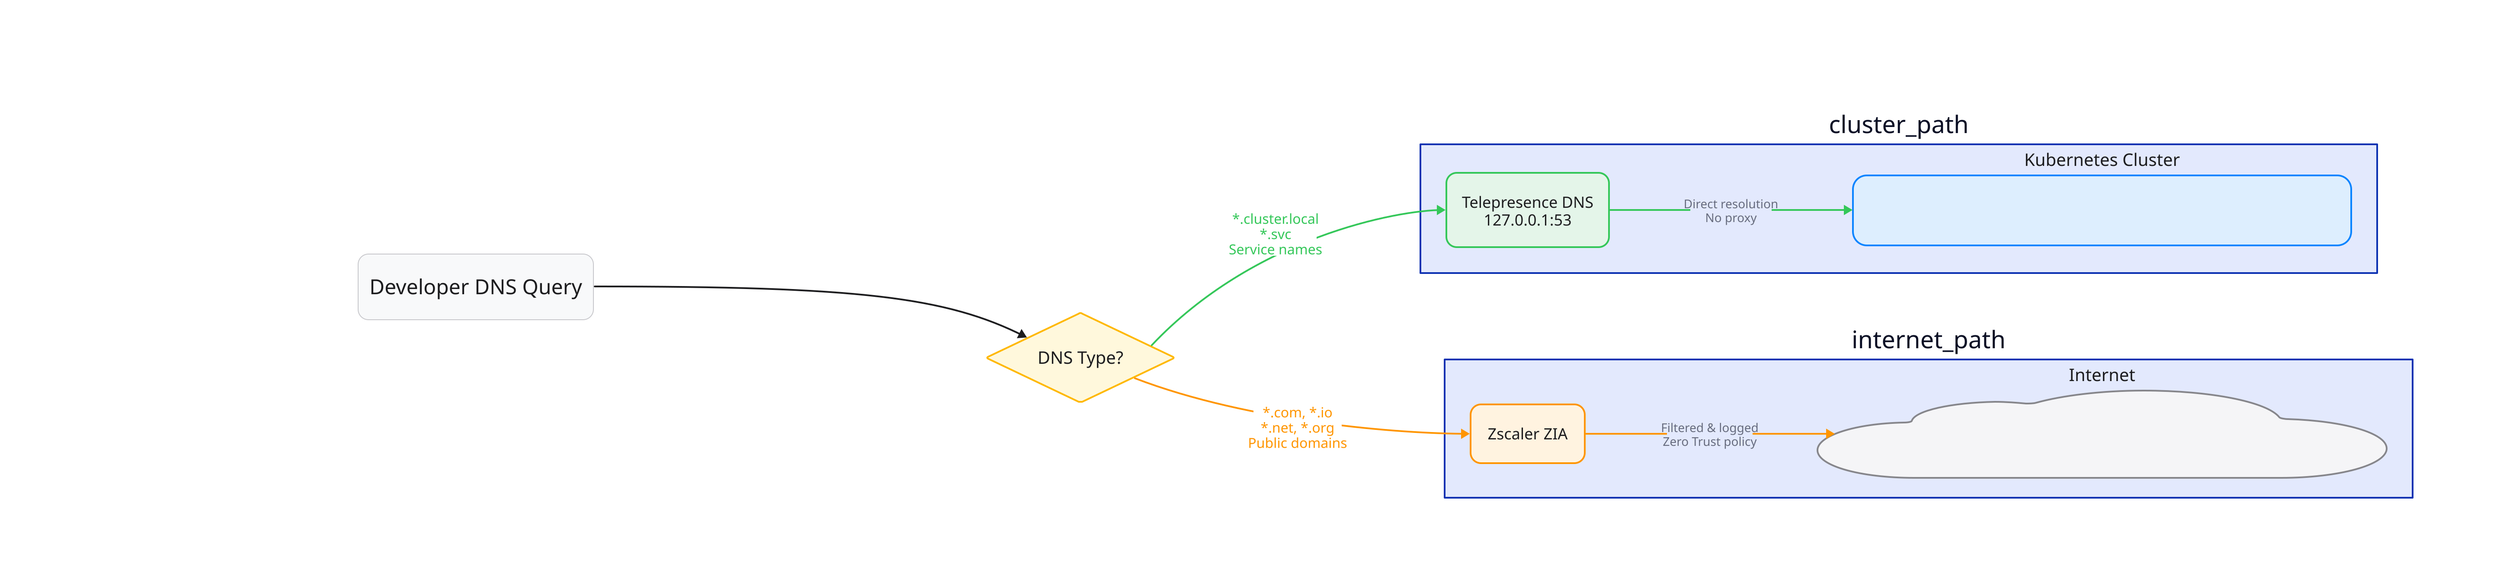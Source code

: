 # Simplified DNS Resolution Flow

direction: right

title: |md
  # DNS Resolution: Telepresence + Zscaler
|

# Developer queries
query: Developer DNS Query {
  shape: rectangle
  style: {
    fill: "#F8F9FA"
    stroke: "#C8C8CC"
    stroke-width: 1
    border-radius: 12
    font-size: 24
    font-color: "#1D1D1F"
    bold: true
  }
}

# Decision point
decision: DNS Type? {
  shape: diamond
  style: {
    fill: "#FFF8DC"
    stroke: "#FFB800"
    stroke-width: 2
    font-size: 20
    font-color: "#1D1D1F"
    bold: true
  }
}

# Cluster path
cluster_path: {
  telepresence_dns: Telepresence DNS\n127.0.0.1:53 {
    shape: rectangle
    style: {
      fill: "#E4F5E9"
      stroke: "#34C759"
      stroke-width: 2
      border-radius: 12
      font-size: 18
      font-color: "#1D1D1F"
      bold: true
    }
  }
  
  cluster: Kubernetes Cluster {
    shape: rectangle
    style: {
      fill: "#DDEEFE"
      stroke: "#0A84FF"
      stroke-width: 2
      border-radius: 16
      font-size: 20
      font-color: "#1D1D1F"
      bold: true
    }
    examples: |md
      ✓ service.namespace.svc.cluster.local
      ✓ observable.observable
      ✓ pod-name.namespace
    | {style: {font-size: 14}}
  }
}

# Internet path
internet_path: {
  zscaler_zia: Zscaler ZIA {
    shape: rectangle
    style: {
      fill: "#FFF3E0"
      stroke: "#FF9500"
      stroke-width: 2
      border-radius: 12
      font-size: 18
      font-color: "#1D1D1F"
      bold: true
    }
  }
  
  internet: Internet {
    shape: cloud
    style: {
      fill: "#F5F5F7"
      stroke: "#86868B"
      stroke-width: 2
      font-size: 20
      font-color: "#1D1D1F"
      bold: true
    }
    examples: |md
      ✓ github.com
      ✓ google.com
      ✓ npmjs.org
    | {style: {font-size: 14}}
  }
}

# Flows
query -> decision {
  style: {
    stroke: "#1D1D1F"
    stroke-width: 2
  }
}

decision -> cluster_path.telepresence_dns: "*.cluster.local\n*.svc\nService names" {
  style: {
    stroke: "#34C759"
    stroke-width: 2
    font-size: 16
    font-color: "#34C759"
  }
}

decision -> internet_path.zscaler_zia: "*.com, *.io\n*.net, *.org\nPublic domains" {
  style: {
    stroke: "#FF9500"
    stroke-width: 2
    font-size: 16
    font-color: "#FF9500"
  }
}

cluster_path.telepresence_dns -> cluster_path.cluster: "Direct resolution\nNo proxy" {
  style: {
    stroke: "#34C759"
    stroke-width: 2
    font-size: 14
  }
}

internet_path.zscaler_zia -> internet_path.internet: "Filtered & logged\nZero Trust policy" {
  style: {
    stroke: "#FF9500"
    stroke-width: 2
    font-size: 14
  }
}

# Key benefits
benefits: {
  shape: rectangle
  style: {
    fill: "#F5F5F7"
    stroke: "#C8C8CC"
    stroke-width: 1
    border-radius: 16
    font-size: 16
    shadow: true
  }
  label: |md
    **Benefits:**
    • Cluster DNS works seamlessly
    • Internet traffic remains protected
    • No DNS conflicts
    • Developer productivity maintained
  |
}